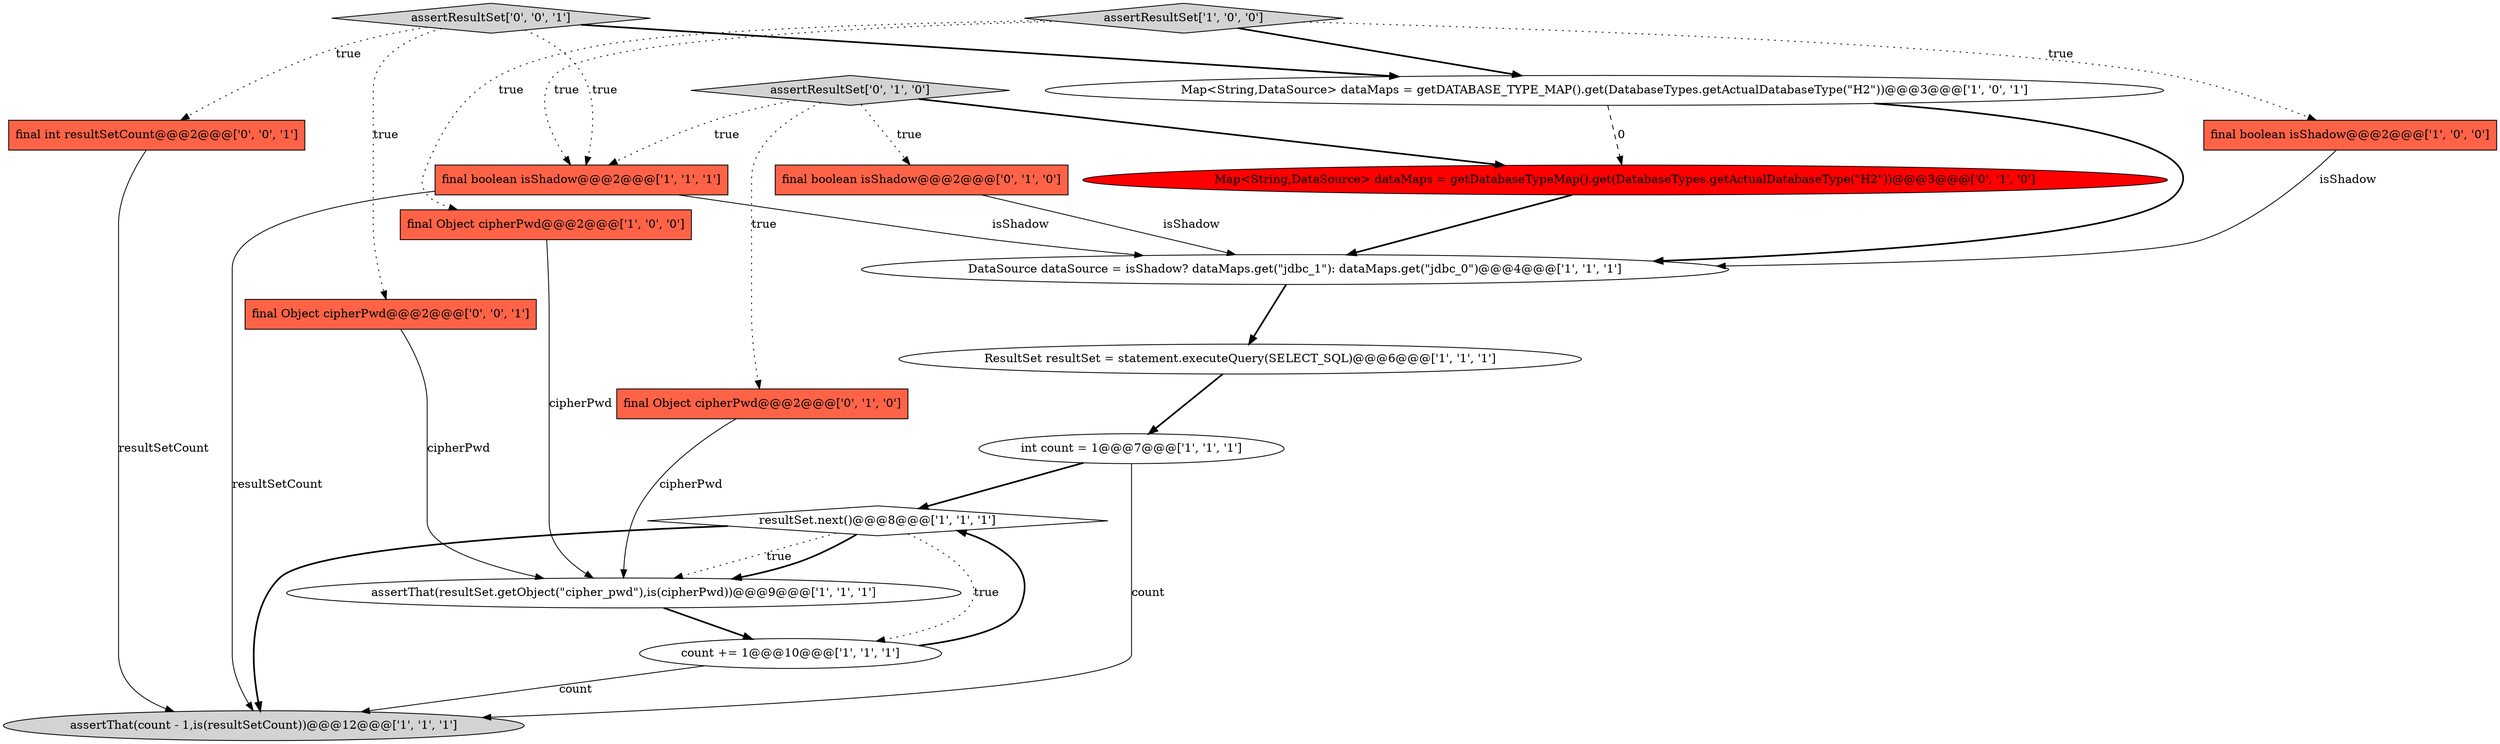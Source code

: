 digraph {
12 [style = filled, label = "assertResultSet['0', '1', '0']", fillcolor = lightgray, shape = diamond image = "AAA0AAABBB2BBB"];
7 [style = filled, label = "final boolean isShadow@@@2@@@['1', '0', '0']", fillcolor = tomato, shape = box image = "AAA0AAABBB1BBB"];
0 [style = filled, label = "int count = 1@@@7@@@['1', '1', '1']", fillcolor = white, shape = ellipse image = "AAA0AAABBB1BBB"];
6 [style = filled, label = "count += 1@@@10@@@['1', '1', '1']", fillcolor = white, shape = ellipse image = "AAA0AAABBB1BBB"];
18 [style = filled, label = "final int resultSetCount@@@2@@@['0', '0', '1']", fillcolor = tomato, shape = box image = "AAA0AAABBB3BBB"];
16 [style = filled, label = "assertResultSet['0', '0', '1']", fillcolor = lightgray, shape = diamond image = "AAA0AAABBB3BBB"];
4 [style = filled, label = "ResultSet resultSet = statement.executeQuery(SELECT_SQL)@@@6@@@['1', '1', '1']", fillcolor = white, shape = ellipse image = "AAA0AAABBB1BBB"];
1 [style = filled, label = "resultSet.next()@@@8@@@['1', '1', '1']", fillcolor = white, shape = diamond image = "AAA0AAABBB1BBB"];
3 [style = filled, label = "assertResultSet['1', '0', '0']", fillcolor = lightgray, shape = diamond image = "AAA0AAABBB1BBB"];
2 [style = filled, label = "Map<String,DataSource> dataMaps = getDATABASE_TYPE_MAP().get(DatabaseTypes.getActualDatabaseType(\"H2\"))@@@3@@@['1', '0', '1']", fillcolor = white, shape = ellipse image = "AAA0AAABBB1BBB"];
10 [style = filled, label = "DataSource dataSource = isShadow? dataMaps.get(\"jdbc_1\"): dataMaps.get(\"jdbc_0\")@@@4@@@['1', '1', '1']", fillcolor = white, shape = ellipse image = "AAA0AAABBB1BBB"];
14 [style = filled, label = "final boolean isShadow@@@2@@@['0', '1', '0']", fillcolor = tomato, shape = box image = "AAA0AAABBB2BBB"];
15 [style = filled, label = "final Object cipherPwd@@@2@@@['0', '1', '0']", fillcolor = tomato, shape = box image = "AAA0AAABBB2BBB"];
17 [style = filled, label = "final Object cipherPwd@@@2@@@['0', '0', '1']", fillcolor = tomato, shape = box image = "AAA0AAABBB3BBB"];
13 [style = filled, label = "Map<String,DataSource> dataMaps = getDatabaseTypeMap().get(DatabaseTypes.getActualDatabaseType(\"H2\"))@@@3@@@['0', '1', '0']", fillcolor = red, shape = ellipse image = "AAA1AAABBB2BBB"];
8 [style = filled, label = "final Object cipherPwd@@@2@@@['1', '0', '0']", fillcolor = tomato, shape = box image = "AAA0AAABBB1BBB"];
9 [style = filled, label = "final boolean isShadow@@@2@@@['1', '1', '1']", fillcolor = tomato, shape = box image = "AAA0AAABBB1BBB"];
11 [style = filled, label = "assertThat(resultSet.getObject(\"cipher_pwd\"),is(cipherPwd))@@@9@@@['1', '1', '1']", fillcolor = white, shape = ellipse image = "AAA0AAABBB1BBB"];
5 [style = filled, label = "assertThat(count - 1,is(resultSetCount))@@@12@@@['1', '1', '1']", fillcolor = lightgray, shape = ellipse image = "AAA0AAABBB1BBB"];
1->5 [style = bold, label=""];
13->10 [style = bold, label=""];
9->5 [style = solid, label="resultSetCount"];
3->7 [style = dotted, label="true"];
16->9 [style = dotted, label="true"];
17->11 [style = solid, label="cipherPwd"];
16->18 [style = dotted, label="true"];
0->5 [style = solid, label="count"];
11->6 [style = bold, label=""];
1->11 [style = dotted, label="true"];
16->17 [style = dotted, label="true"];
12->15 [style = dotted, label="true"];
3->9 [style = dotted, label="true"];
16->2 [style = bold, label=""];
2->10 [style = bold, label=""];
1->11 [style = bold, label=""];
4->0 [style = bold, label=""];
6->1 [style = bold, label=""];
12->13 [style = bold, label=""];
12->14 [style = dotted, label="true"];
3->2 [style = bold, label=""];
6->5 [style = solid, label="count"];
8->11 [style = solid, label="cipherPwd"];
2->13 [style = dashed, label="0"];
0->1 [style = bold, label=""];
9->10 [style = solid, label="isShadow"];
10->4 [style = bold, label=""];
18->5 [style = solid, label="resultSetCount"];
1->6 [style = dotted, label="true"];
14->10 [style = solid, label="isShadow"];
15->11 [style = solid, label="cipherPwd"];
3->8 [style = dotted, label="true"];
12->9 [style = dotted, label="true"];
7->10 [style = solid, label="isShadow"];
}
